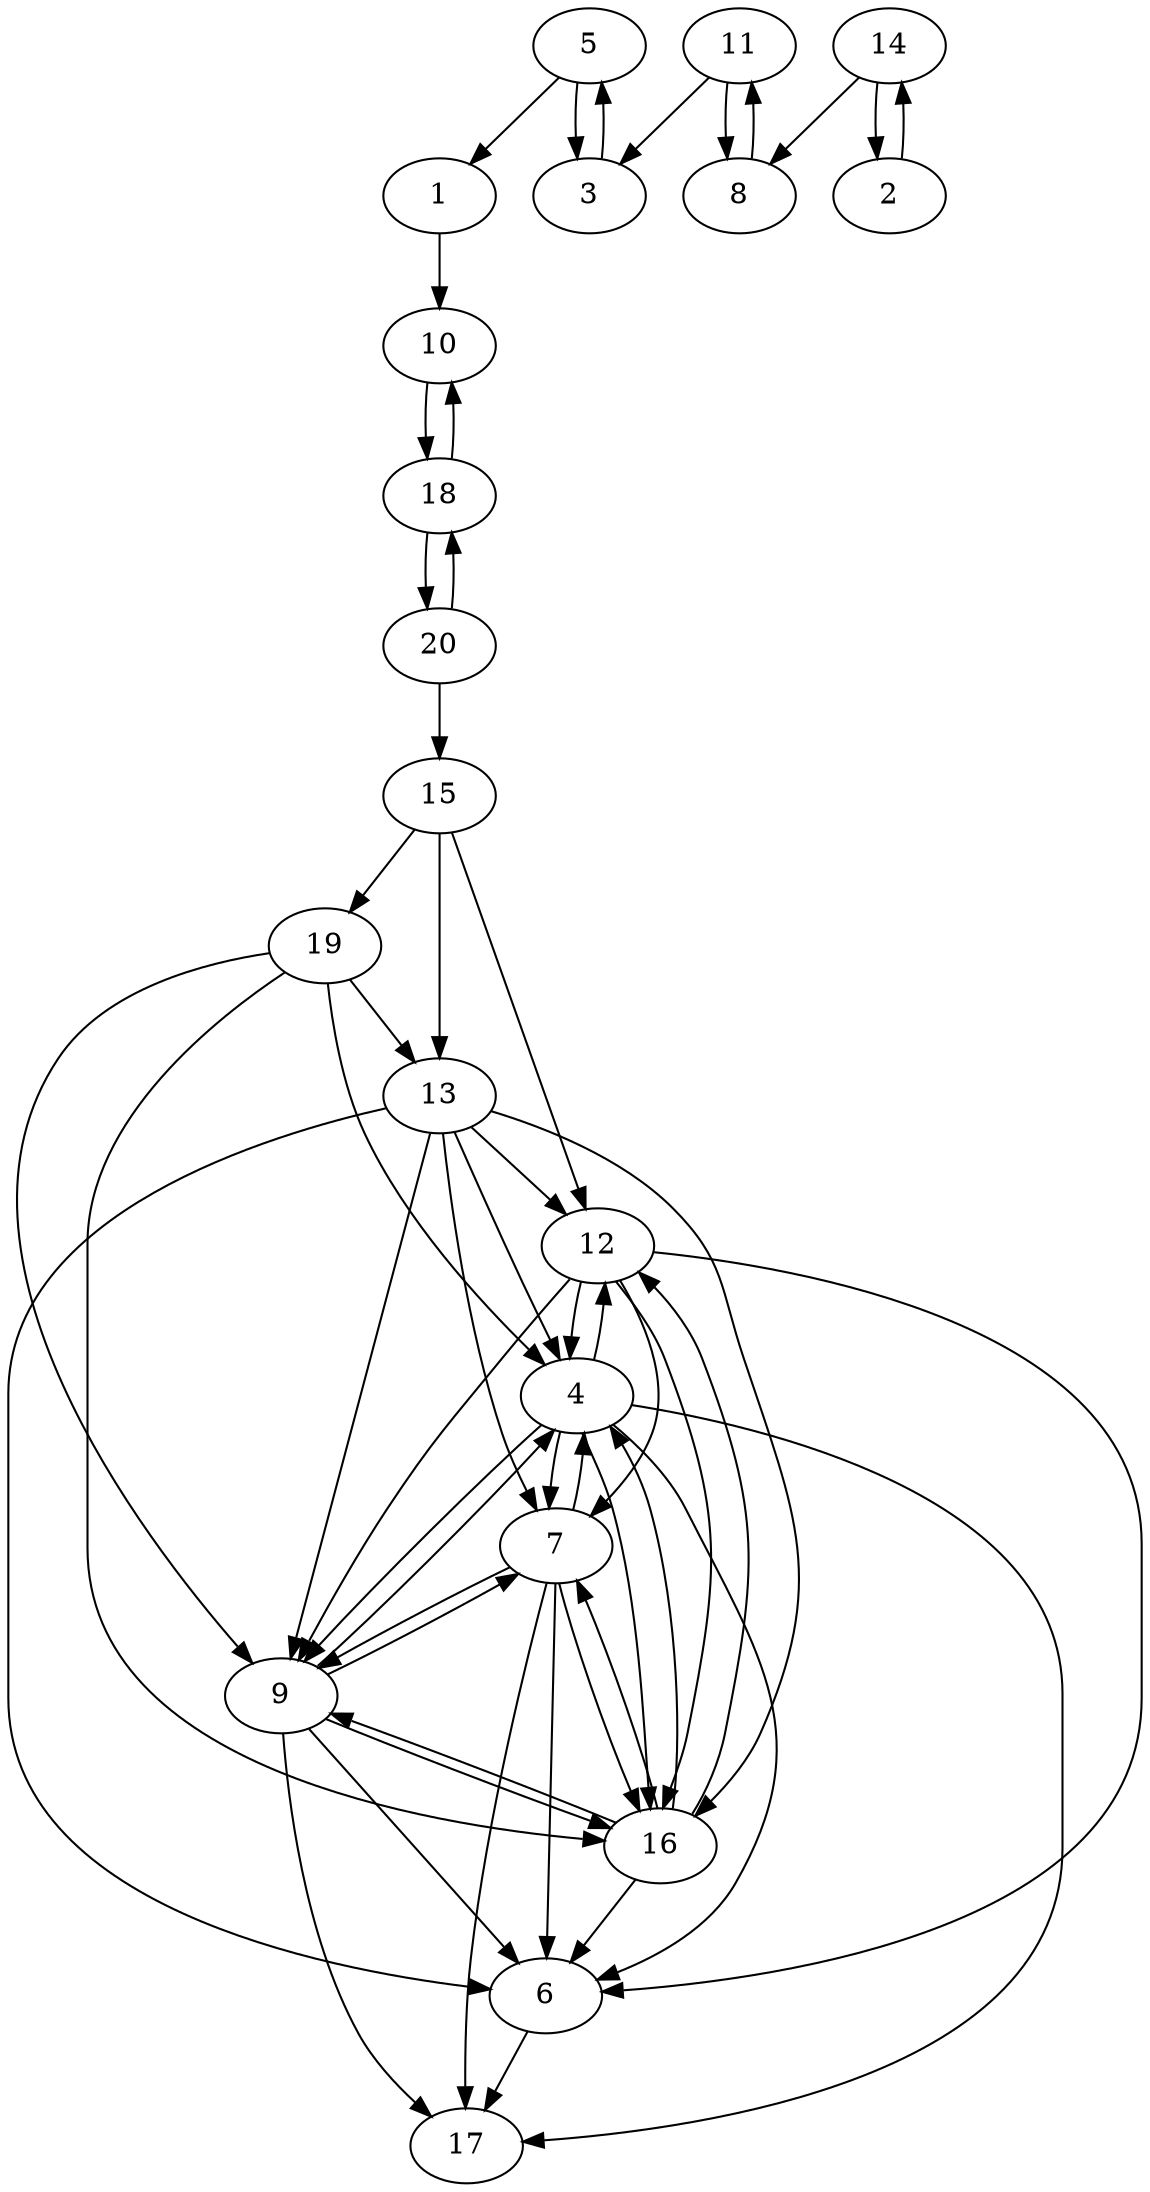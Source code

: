 digraph G {
1 -> 10;
2 -> 14;
3 -> 5;
4 -> 6;
4 -> 7;
4 -> 9;
4 -> 12;
4 -> 16;
4 -> 17;
5 -> 1;
5 -> 3;
6 -> 17;
7 -> 4;
7 -> 6;
7 -> 9;
7 -> 16;
7 -> 17;
8 -> 11;
9 -> 4;
9 -> 6;
9 -> 7;
9 -> 16;
9 -> 17;
10 -> 18;
11 -> 3;
11 -> 8;
12 -> 4;
12 -> 6;
12 -> 7;
12 -> 9;
12 -> 16;
13 -> 4;
13 -> 6;
13 -> 7;
13 -> 9;
13 -> 12;
13 -> 16;
14 -> 2;
14 -> 8;
15 -> 12;
15 -> 13;
15 -> 19;
16 -> 4;
16 -> 6;
16 -> 7;
16 -> 9;
16 -> 12;
18 -> 10;
18 -> 20;
19 -> 4;
19 -> 9;
19 -> 13;
19 -> 16;
20 -> 15;
20 -> 18;
}